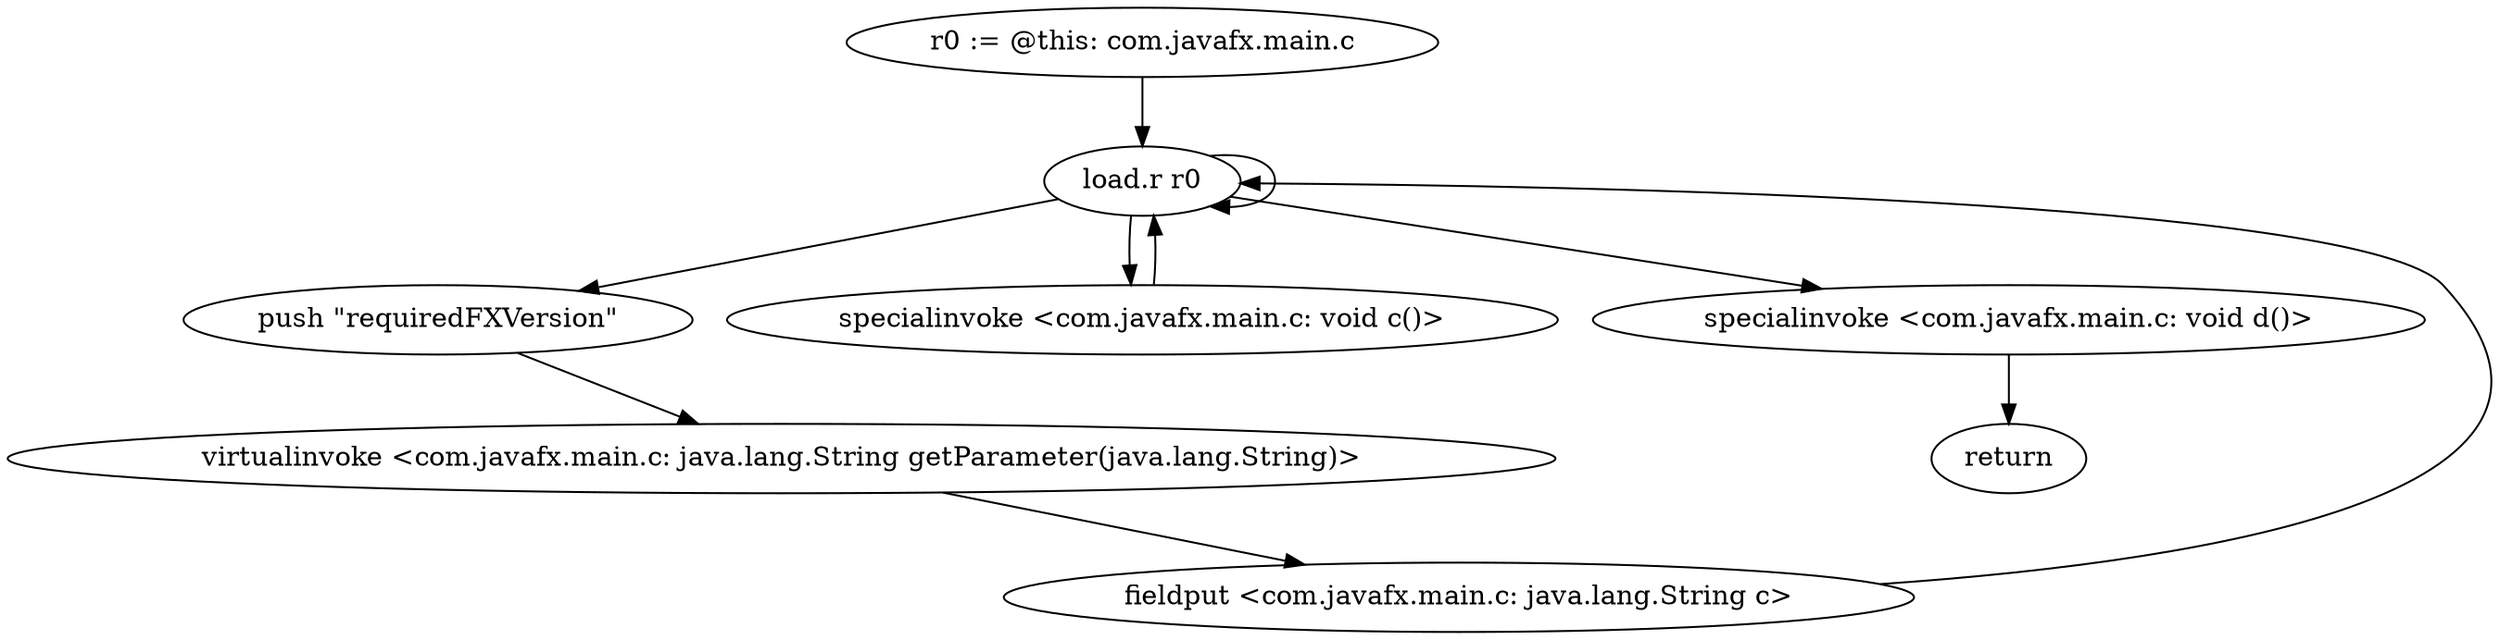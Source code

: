 digraph "" {
    "r0 := @this: com.javafx.main.c"
    "load.r r0"
    "r0 := @this: com.javafx.main.c"->"load.r r0";
    "load.r r0"->"load.r r0";
    "push \"requiredFXVersion\""
    "load.r r0"->"push \"requiredFXVersion\"";
    "virtualinvoke <com.javafx.main.c: java.lang.String getParameter(java.lang.String)>"
    "push \"requiredFXVersion\""->"virtualinvoke <com.javafx.main.c: java.lang.String getParameter(java.lang.String)>";
    "fieldput <com.javafx.main.c: java.lang.String c>"
    "virtualinvoke <com.javafx.main.c: java.lang.String getParameter(java.lang.String)>"->"fieldput <com.javafx.main.c: java.lang.String c>";
    "fieldput <com.javafx.main.c: java.lang.String c>"->"load.r r0";
    "specialinvoke <com.javafx.main.c: void c()>"
    "load.r r0"->"specialinvoke <com.javafx.main.c: void c()>";
    "specialinvoke <com.javafx.main.c: void c()>"->"load.r r0";
    "specialinvoke <com.javafx.main.c: void d()>"
    "load.r r0"->"specialinvoke <com.javafx.main.c: void d()>";
    "return"
    "specialinvoke <com.javafx.main.c: void d()>"->"return";
}
